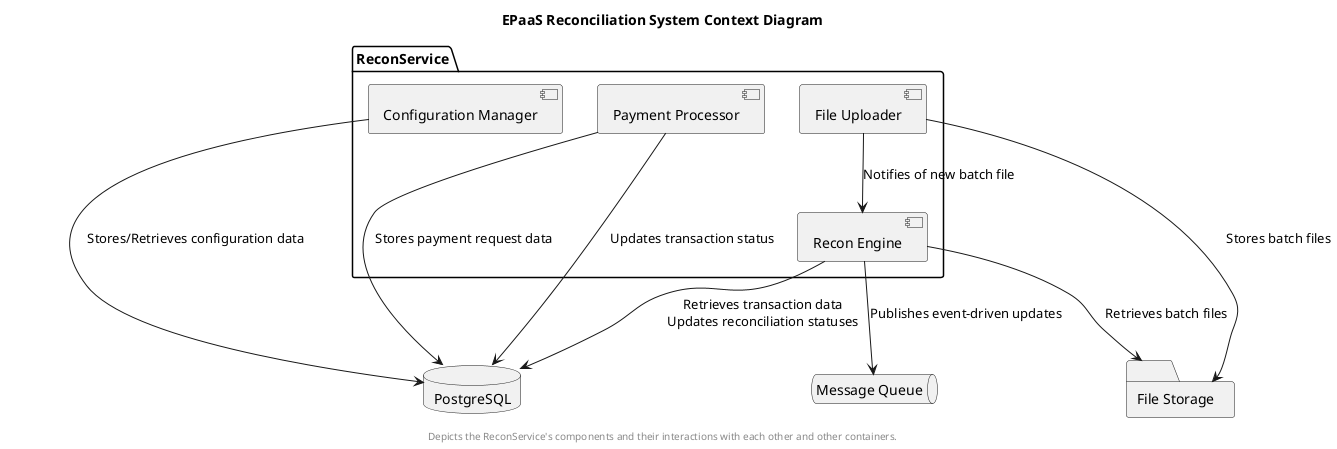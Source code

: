 @startuml
skinparam stereotypeCFontSize 12
'skinparam linetype ortho
'left to right direction

title EPaaS Reconciliation System Context Diagram

package "ReconService" as RS {
    component "Configuration Manager" as ConfigMgr
    component "Payment Processor" as PayReqProc
    component "File Uploader" as BatchFileUploader
    component "Recon Engine" as ReconEngine
}

database "PostgreSQL" as PostgreSQL
folder "File Storage" as FS
queue "Message Queue" as MQ

ConfigMgr --> PostgreSQL : "Stores/Retrieves configuration data"
PayReqProc --> PostgreSQL : "Stores payment request data"
PayReqProc --> PostgreSQL : "Updates transaction status"
BatchFileUploader --> FS : "Stores batch files"
BatchFileUploader --> ReconEngine : "Notifies of new batch file"
ReconEngine --> PostgreSQL : "Retrieves transaction data\nUpdates reconciliation statuses"
ReconEngine --> FS : "Retrieves batch files"
ReconEngine --> MQ : "Publishes event-driven updates"

footer Depicts the ReconService's components and their interactions with each other and other containers.

@enduml
